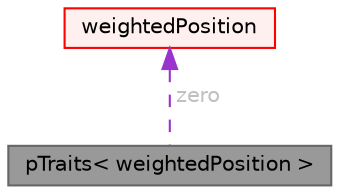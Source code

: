 digraph "pTraits&lt; weightedPosition &gt;"
{
 // LATEX_PDF_SIZE
  bgcolor="transparent";
  edge [fontname=Helvetica,fontsize=10,labelfontname=Helvetica,labelfontsize=10];
  node [fontname=Helvetica,fontsize=10,shape=box,height=0.2,width=0.4];
  Node1 [id="Node000001",label="pTraits\< weightedPosition \>",height=0.2,width=0.4,color="gray40", fillcolor="grey60", style="filled", fontcolor="black",tooltip=" "];
  Node2 -> Node1 [id="edge1_Node000001_Node000002",dir="back",color="darkorchid3",style="dashed",tooltip=" ",label=" zero",fontcolor="grey" ];
  Node2 [id="Node000002",label="weightedPosition",height=0.2,width=0.4,color="red", fillcolor="#FFF0F0", style="filled",URL="$classFoam_1_1weightedPosition.html",tooltip="Wrapper for position + weight to be used in e.g. averaging."];
}
